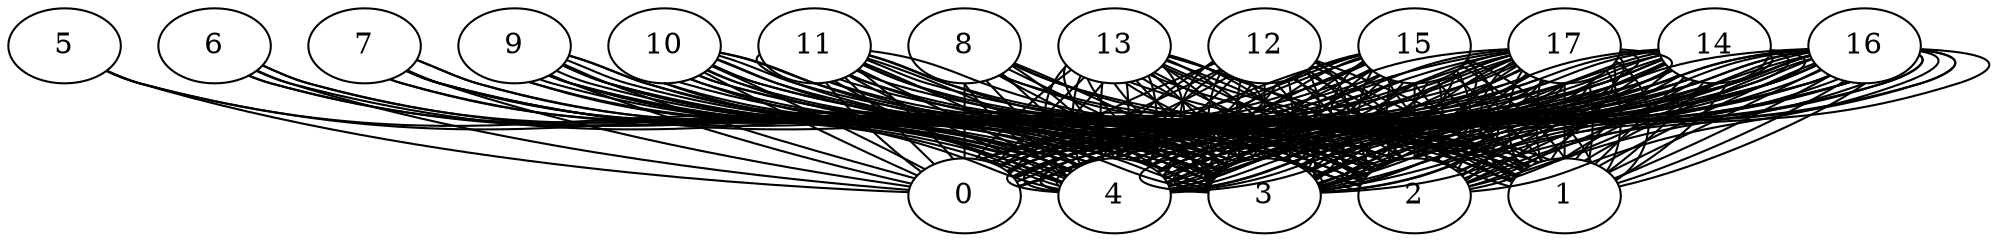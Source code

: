graph G {
0;
1;
2;
3;
4;
5;
6;
7;
8;
9;
10;
11;
12;
13;
14;
15;
16;
17;
5--3 ;
5--0 ;
5--4 ;
6--3 ;
6--2 ;
6--4 ;
6--3 ;
6--0 ;
6--4 ;
7--4 ;
7--3 ;
7--1 ;
7--3 ;
7--2 ;
7--4 ;
7--3 ;
7--0 ;
7--4 ;
8--2 ;
8--1 ;
8--4 ;
8--4 ;
8--3 ;
8--1 ;
8--3 ;
8--2 ;
8--4 ;
8--3 ;
8--0 ;
8--4 ;
9--2 ;
9--3 ;
9--0 ;
9--2 ;
9--1 ;
9--4 ;
9--4 ;
9--3 ;
9--1 ;
9--3 ;
9--2 ;
9--4 ;
9--3 ;
9--0 ;
9--4 ;
10--2 ;
10--3 ;
10--4 ;
10--2 ;
10--3 ;
10--0 ;
10--2 ;
10--1 ;
10--4 ;
10--4 ;
10--3 ;
10--1 ;
10--3 ;
10--2 ;
10--4 ;
10--3 ;
10--0 ;
10--4 ;
11--0 ;
11--3 ;
11--1 ;
11--2 ;
11--3 ;
11--4 ;
11--2 ;
11--3 ;
11--0 ;
11--2 ;
11--1 ;
11--4 ;
11--4 ;
11--3 ;
11--1 ;
11--3 ;
11--2 ;
11--4 ;
11--3 ;
11--0 ;
11--4 ;
12--3 ;
12--2 ;
12--1 ;
12--0 ;
12--3 ;
12--1 ;
12--2 ;
12--3 ;
12--4 ;
12--2 ;
12--3 ;
12--0 ;
12--2 ;
12--1 ;
12--4 ;
12--4 ;
12--3 ;
12--1 ;
12--3 ;
12--2 ;
12--4 ;
12--3 ;
12--0 ;
12--4 ;
13--3 ;
13--4 ;
13--2 ;
13--3 ;
13--2 ;
13--1 ;
13--0 ;
13--3 ;
13--1 ;
13--2 ;
13--3 ;
13--4 ;
13--2 ;
13--3 ;
13--0 ;
13--2 ;
13--1 ;
13--4 ;
13--4 ;
13--3 ;
13--1 ;
13--3 ;
13--2 ;
13--4 ;
13--3 ;
13--0 ;
13--4 ;
14--1 ;
14--2 ;
14--4 ;
14--3 ;
14--4 ;
14--2 ;
14--3 ;
14--2 ;
14--1 ;
14--0 ;
14--3 ;
14--1 ;
14--2 ;
14--3 ;
14--4 ;
14--2 ;
14--3 ;
14--0 ;
14--2 ;
14--1 ;
14--4 ;
14--4 ;
14--3 ;
14--1 ;
14--3 ;
14--2 ;
14--4 ;
14--3 ;
14--0 ;
14--4 ;
15--0 ;
15--1 ;
15--3 ;
15--1 ;
15--2 ;
15--4 ;
15--3 ;
15--4 ;
15--2 ;
15--3 ;
15--2 ;
15--1 ;
15--0 ;
15--3 ;
15--1 ;
15--2 ;
15--3 ;
15--4 ;
15--2 ;
15--3 ;
15--0 ;
15--2 ;
15--1 ;
15--4 ;
15--4 ;
15--3 ;
15--1 ;
15--3 ;
15--2 ;
15--4 ;
15--3 ;
15--0 ;
15--4 ;
16--4 ;
16--3 ;
16--1 ;
16--0 ;
16--1 ;
16--3 ;
16--1 ;
16--2 ;
16--4 ;
16--3 ;
16--4 ;
16--2 ;
16--3 ;
16--2 ;
16--1 ;
16--0 ;
16--3 ;
16--1 ;
16--2 ;
16--3 ;
16--4 ;
16--2 ;
16--3 ;
16--0 ;
16--2 ;
16--1 ;
16--4 ;
16--4 ;
16--3 ;
16--1 ;
16--3 ;
16--2 ;
16--4 ;
16--3 ;
16--0 ;
16--4 ;
17--4 ;
17--2 ;
17--3 ;
17--4 ;
17--3 ;
17--1 ;
17--0 ;
17--1 ;
17--3 ;
17--1 ;
17--2 ;
17--4 ;
17--3 ;
17--4 ;
17--2 ;
17--3 ;
17--2 ;
17--1 ;
17--0 ;
17--3 ;
17--1 ;
17--2 ;
17--3 ;
17--4 ;
17--2 ;
17--3 ;
17--0 ;
17--2 ;
17--1 ;
17--4 ;
17--4 ;
17--3 ;
17--1 ;
17--3 ;
17--2 ;
17--4 ;
17--3 ;
17--0 ;
17--4 ;
}
